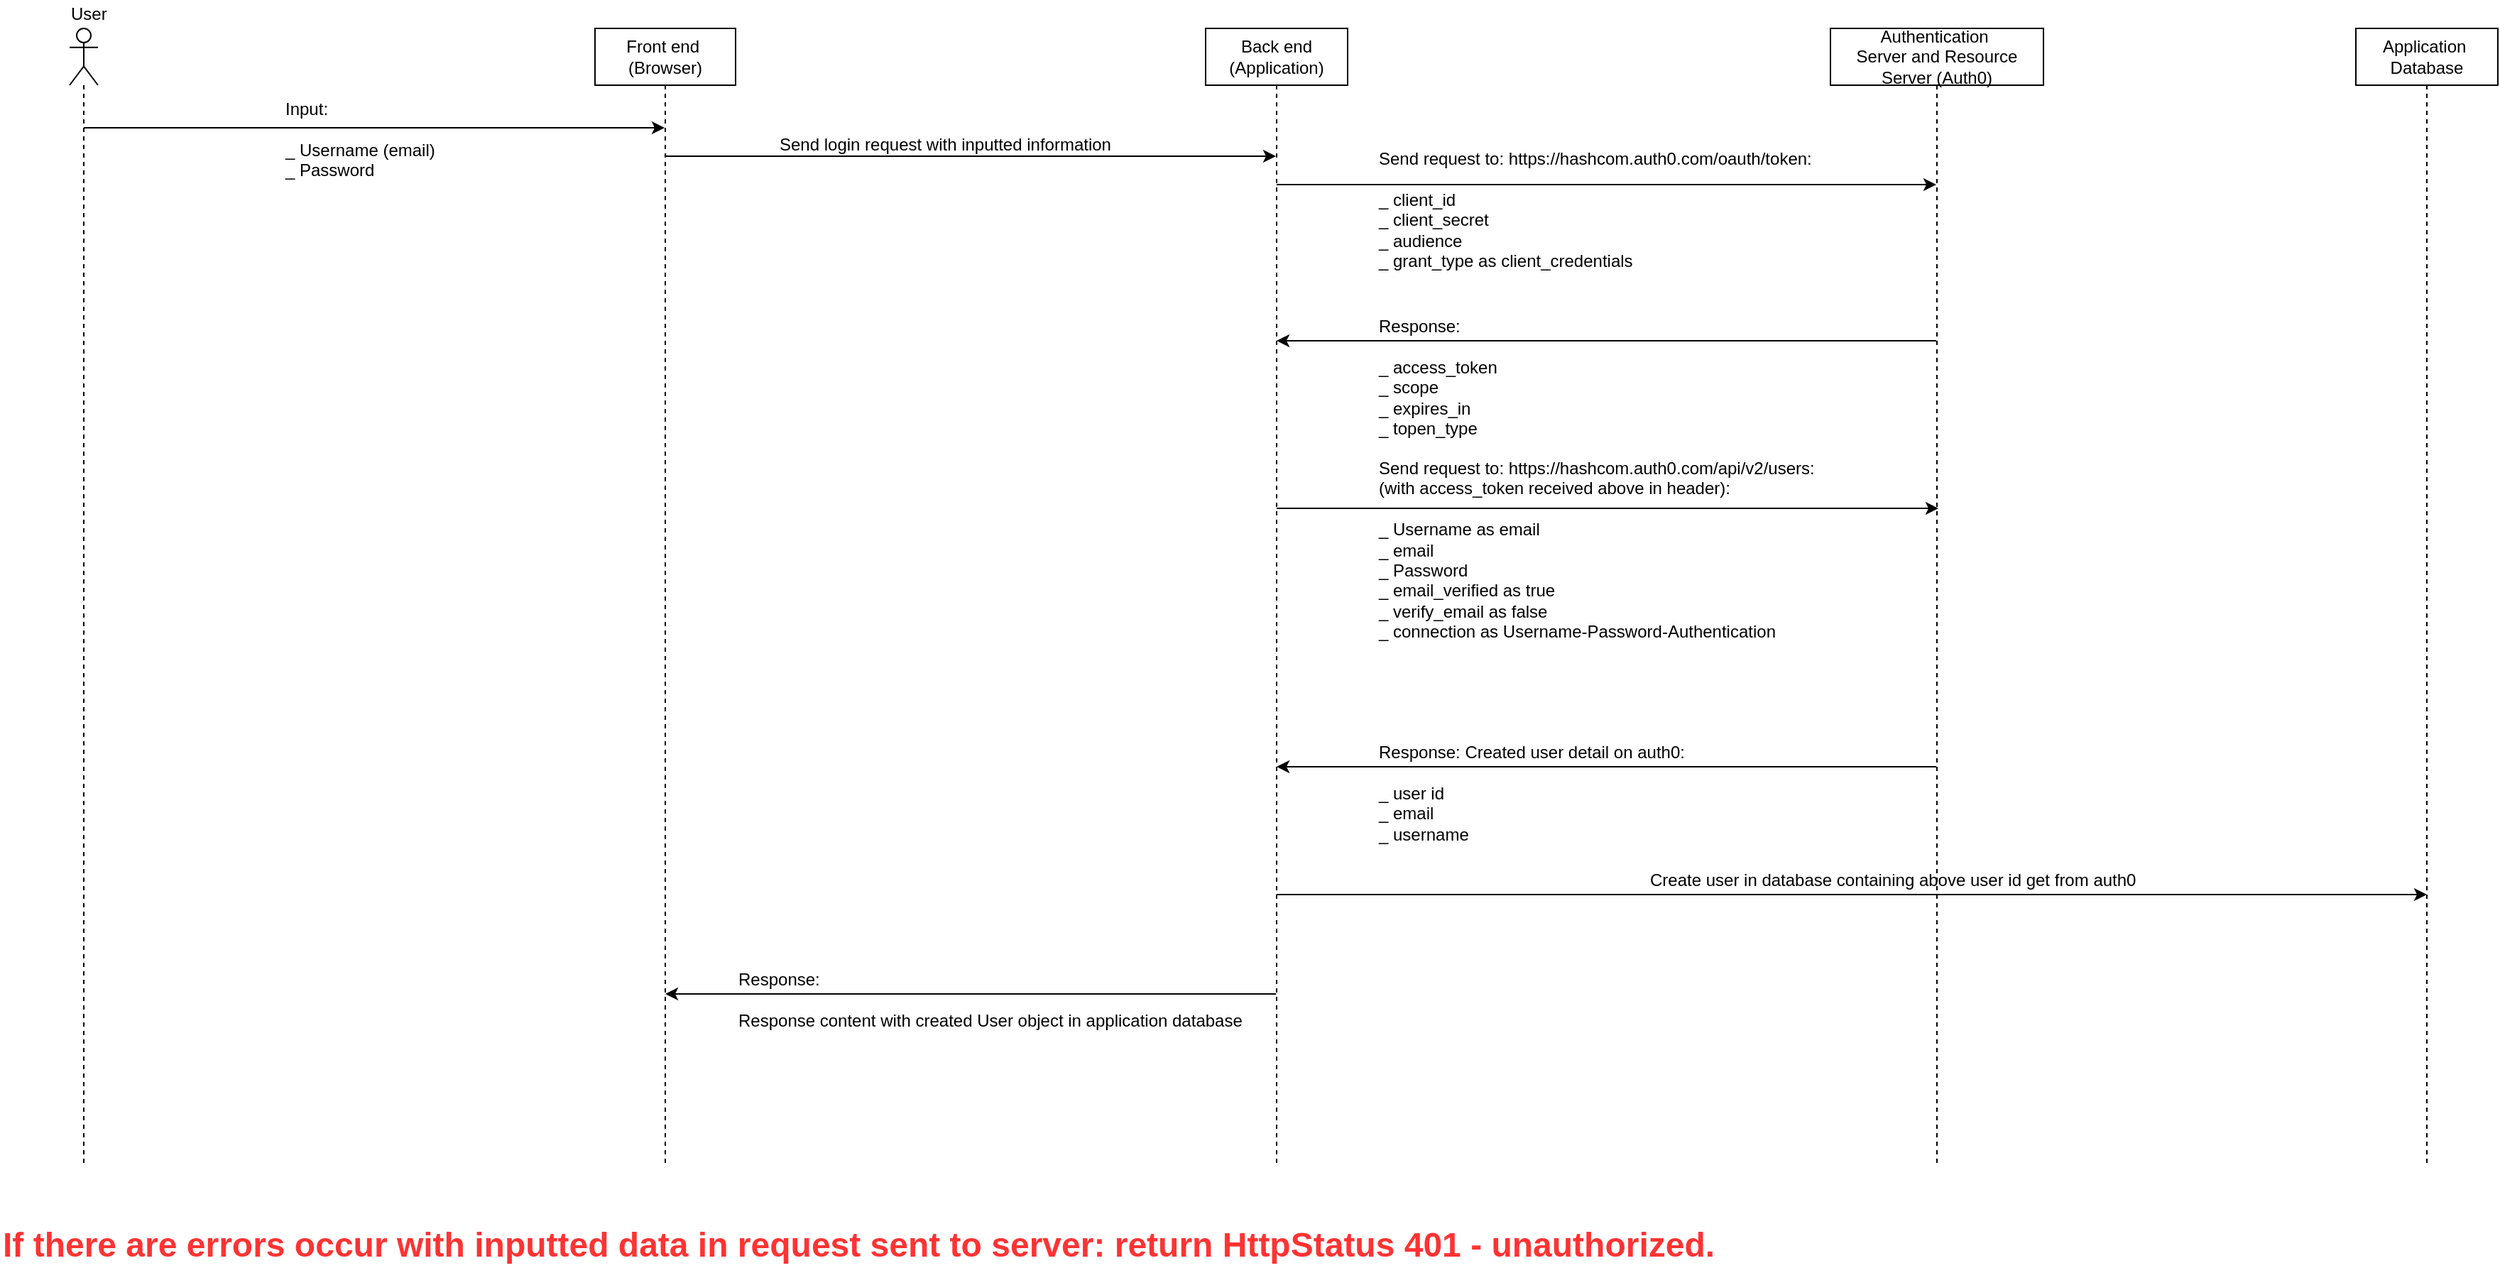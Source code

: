 <mxfile version="10.7.1" type="github"><diagram id="287GGj-5Zq5sdBahEJxZ" name="Page-1"><mxGraphModel dx="1632" dy="836" grid="1" gridSize="10" guides="1" tooltips="1" connect="1" arrows="1" fold="1" page="1" pageScale="1" pageWidth="2339" pageHeight="3300" math="0" shadow="0"><root><mxCell id="0"/><mxCell id="1" parent="0"/><mxCell id="H1yWuFrtb_OJ5MHzsd75-1" style="edgeStyle=orthogonalEdgeStyle;rounded=0;orthogonalLoop=1;jettySize=auto;html=1;" edge="1" parent="1" source="H1yWuFrtb_OJ5MHzsd75-2" target="H1yWuFrtb_OJ5MHzsd75-10"><mxGeometry relative="1" as="geometry"><Array as="points"><mxPoint x="790" y="130"/><mxPoint x="790" y="130"/></Array></mxGeometry></mxCell><mxCell id="H1yWuFrtb_OJ5MHzsd75-2" value="Front end&amp;nbsp;&lt;br&gt;(Browser)&lt;br&gt;" style="shape=umlLifeline;perimeter=lifelinePerimeter;whiteSpace=wrap;html=1;container=1;collapsible=0;recursiveResize=0;outlineConnect=0;" vertex="1" parent="1"><mxGeometry x="520" y="40" width="99" height="800" as="geometry"/></mxCell><mxCell id="H1yWuFrtb_OJ5MHzsd75-3" style="edgeStyle=orthogonalEdgeStyle;rounded=0;orthogonalLoop=1;jettySize=auto;html=1;" edge="1" parent="1" source="H1yWuFrtb_OJ5MHzsd75-5" target="H1yWuFrtb_OJ5MHzsd75-10"><mxGeometry relative="1" as="geometry"><Array as="points"><mxPoint x="1220" y="260"/><mxPoint x="1220" y="260"/></Array></mxGeometry></mxCell><mxCell id="H1yWuFrtb_OJ5MHzsd75-4" style="edgeStyle=orthogonalEdgeStyle;rounded=0;orthogonalLoop=1;jettySize=auto;html=1;" edge="1" parent="1" source="H1yWuFrtb_OJ5MHzsd75-5" target="H1yWuFrtb_OJ5MHzsd75-10"><mxGeometry relative="1" as="geometry"><Array as="points"><mxPoint x="1310" y="560"/><mxPoint x="1310" y="560"/></Array></mxGeometry></mxCell><mxCell id="H1yWuFrtb_OJ5MHzsd75-5" value="Authentication&amp;nbsp;&lt;br&gt;Server and Resource Server (Auth0)&lt;br&gt;" style="shape=umlLifeline;perimeter=lifelinePerimeter;whiteSpace=wrap;html=1;container=1;collapsible=0;recursiveResize=0;outlineConnect=0;" vertex="1" parent="1"><mxGeometry x="1390" y="40" width="150" height="800" as="geometry"/></mxCell><mxCell id="H1yWuFrtb_OJ5MHzsd75-6" style="edgeStyle=orthogonalEdgeStyle;rounded=0;orthogonalLoop=1;jettySize=auto;html=1;" edge="1" parent="1" source="H1yWuFrtb_OJ5MHzsd75-14" target="H1yWuFrtb_OJ5MHzsd75-2"><mxGeometry relative="1" as="geometry"><mxPoint x="169.324" y="110.118" as="sourcePoint"/><Array as="points"><mxPoint x="440" y="110"/><mxPoint x="440" y="110"/></Array></mxGeometry></mxCell><mxCell id="H1yWuFrtb_OJ5MHzsd75-7" style="edgeStyle=orthogonalEdgeStyle;rounded=0;orthogonalLoop=1;jettySize=auto;html=1;" edge="1" parent="1" source="H1yWuFrtb_OJ5MHzsd75-10" target="H1yWuFrtb_OJ5MHzsd75-5"><mxGeometry relative="1" as="geometry"><Array as="points"><mxPoint x="1230" y="150"/><mxPoint x="1230" y="150"/></Array></mxGeometry></mxCell><mxCell id="H1yWuFrtb_OJ5MHzsd75-8" style="edgeStyle=orthogonalEdgeStyle;rounded=0;orthogonalLoop=1;jettySize=auto;html=1;" edge="1" parent="1" source="H1yWuFrtb_OJ5MHzsd75-10" target="H1yWuFrtb_OJ5MHzsd75-2"><mxGeometry relative="1" as="geometry"><Array as="points"><mxPoint x="920" y="720"/><mxPoint x="920" y="720"/></Array></mxGeometry></mxCell><mxCell id="H1yWuFrtb_OJ5MHzsd75-9" style="edgeStyle=orthogonalEdgeStyle;rounded=0;orthogonalLoop=1;jettySize=auto;html=1;" edge="1" parent="1"><mxGeometry relative="1" as="geometry"><mxPoint x="1810" y="650" as="targetPoint"/><Array as="points"><mxPoint x="1670.5" y="650"/><mxPoint x="1670.5" y="650"/></Array><mxPoint x="1000" y="650" as="sourcePoint"/></mxGeometry></mxCell><mxCell id="H1yWuFrtb_OJ5MHzsd75-10" value="Back end&lt;br&gt;(Application)&lt;br&gt;" style="shape=umlLifeline;perimeter=lifelinePerimeter;whiteSpace=wrap;html=1;container=1;collapsible=0;recursiveResize=0;outlineConnect=0;" vertex="1" parent="1"><mxGeometry x="950" y="40" width="100" height="800" as="geometry"/></mxCell><mxCell id="H1yWuFrtb_OJ5MHzsd75-11" value="Input:&amp;nbsp;&lt;br&gt;&lt;br&gt;_ Username (email)&lt;br&gt;_ Password&lt;br&gt;&lt;br&gt;" style="text;html=1;resizable=0;points=[];autosize=1;align=left;verticalAlign=top;spacingTop=-4;" vertex="1" parent="1"><mxGeometry x="300" y="87" width="120" height="70" as="geometry"/></mxCell><mxCell id="H1yWuFrtb_OJ5MHzsd75-12" value="Send login request with inputted information&lt;br&gt;" style="text;html=1;resizable=0;points=[];autosize=1;align=left;verticalAlign=top;spacingTop=-4;" vertex="1" parent="1"><mxGeometry x="648" y="112" width="250" height="20" as="geometry"/></mxCell><mxCell id="H1yWuFrtb_OJ5MHzsd75-13" value="Response: Created user detail on auth0:&lt;br&gt;&lt;br&gt;_ user id&lt;br&gt;_ email&lt;br&gt;_ username&lt;br&gt;&lt;br&gt;" style="text;html=1;resizable=0;points=[];autosize=1;align=left;verticalAlign=top;spacingTop=-4;" vertex="1" parent="1"><mxGeometry x="1070" y="540" width="230" height="90" as="geometry"/></mxCell><mxCell id="H1yWuFrtb_OJ5MHzsd75-14" value="" style="shape=umlLifeline;participant=umlActor;perimeter=lifelinePerimeter;whiteSpace=wrap;html=1;container=1;collapsible=0;recursiveResize=0;verticalAlign=top;spacingTop=36;labelBackgroundColor=#ffffff;outlineConnect=0;" vertex="1" parent="1"><mxGeometry x="150" y="40" width="20" height="800" as="geometry"/></mxCell><mxCell id="H1yWuFrtb_OJ5MHzsd75-15" value="User&amp;nbsp;&lt;br&gt;" style="text;html=1;resizable=0;points=[];autosize=1;align=left;verticalAlign=top;spacingTop=-4;" vertex="1" parent="1"><mxGeometry x="149" y="20" width="40" height="20" as="geometry"/></mxCell><mxCell id="H1yWuFrtb_OJ5MHzsd75-16" value="Send request to:&amp;nbsp;&lt;span&gt;https://hashcom.auth0.com/oauth/token:&lt;br&gt;&lt;br&gt;_&amp;nbsp;&lt;/span&gt;&lt;span&gt;client_id&lt;/span&gt;&lt;span&gt;&lt;br&gt;&lt;/span&gt;&lt;span&gt;_ client_secret&lt;br&gt;_ audience&lt;br&gt;_ grant_type as&amp;nbsp;&lt;/span&gt;&lt;span&gt;client_credentials&lt;/span&gt;&lt;br&gt;" style="text;html=1;resizable=0;points=[];autosize=1;align=left;verticalAlign=top;spacingTop=-4;" vertex="1" parent="1"><mxGeometry x="1070" y="122" width="320" height="90" as="geometry"/></mxCell><mxCell id="H1yWuFrtb_OJ5MHzsd75-17" value="Response:&lt;br&gt;&lt;br&gt;_ access_token&lt;br&gt;_ scope&lt;br&gt;_ expires_in&lt;br&gt;_ topen_type&lt;br&gt;" style="text;html=1;resizable=0;points=[];autosize=1;align=left;verticalAlign=top;spacingTop=-4;" vertex="1" parent="1"><mxGeometry x="1070" y="240" width="100" height="90" as="geometry"/></mxCell><mxCell id="H1yWuFrtb_OJ5MHzsd75-18" style="edgeStyle=orthogonalEdgeStyle;rounded=0;orthogonalLoop=1;jettySize=auto;html=1;" edge="1" parent="1"><mxGeometry relative="1" as="geometry"><mxPoint x="1000" y="378" as="sourcePoint"/><mxPoint x="1466" y="378" as="targetPoint"/><Array as="points"><mxPoint x="1231" y="378"/><mxPoint x="1231" y="378"/></Array></mxGeometry></mxCell><mxCell id="H1yWuFrtb_OJ5MHzsd75-19" value="Send request to:&amp;nbsp;&lt;span&gt;https://hashcom.auth0.com/api/v2/users&lt;/span&gt;&lt;span&gt;:&amp;nbsp;&lt;/span&gt;&lt;br&gt;&lt;span&gt;(with access_token received above in header):&lt;br&gt;&lt;/span&gt;&lt;br&gt;_ Username as email&lt;br&gt;_ email&lt;br&gt;_ Password&lt;br&gt;_&amp;nbsp;email_verified as true&lt;br&gt;_ verify_email as false&lt;br&gt;_ connection as&amp;nbsp;&lt;span&gt;Username-Password-Authentication&lt;br&gt;&lt;/span&gt;&lt;br&gt;" style="text;html=1;resizable=0;points=[];autosize=1;align=left;verticalAlign=top;spacingTop=-4;" vertex="1" parent="1"><mxGeometry x="1070" y="340" width="330" height="140" as="geometry"/></mxCell><mxCell id="H1yWuFrtb_OJ5MHzsd75-20" value="Application&amp;nbsp;&lt;br&gt;Database&lt;br&gt;" style="shape=umlLifeline;perimeter=lifelinePerimeter;whiteSpace=wrap;html=1;container=1;collapsible=0;recursiveResize=0;outlineConnect=0;" vertex="1" parent="1"><mxGeometry x="1760" y="40" width="100" height="800" as="geometry"/></mxCell><mxCell id="H1yWuFrtb_OJ5MHzsd75-21" value="Create user in database containing above user id get from auth0&lt;br&gt;" style="text;html=1;resizable=0;points=[];autosize=1;align=left;verticalAlign=top;spacingTop=-4;" vertex="1" parent="1"><mxGeometry x="1260.5" y="630" width="360" height="20" as="geometry"/></mxCell><mxCell id="H1yWuFrtb_OJ5MHzsd75-22" value="Response:&lt;br&gt;&lt;br&gt;Response content with created User object in application database&lt;br&gt;" style="text;html=1;resizable=0;points=[];autosize=1;align=left;verticalAlign=top;spacingTop=-4;" vertex="1" parent="1"><mxGeometry x="619" y="700" width="370" height="40" as="geometry"/></mxCell><mxCell id="H1yWuFrtb_OJ5MHzsd75-23" value="&lt;font style=&quot;font-size: 24px&quot; color=&quot;#ff3333&quot;&gt;If there are errors occur with inputted data in request sent to server: return HttpStatus 401 - unauthorized.&lt;/font&gt;&lt;br&gt;" style="text;html=1;resizable=0;points=[];autosize=1;align=left;verticalAlign=top;spacingTop=-4;fontStyle=1" vertex="1" parent="1"><mxGeometry x="101" y="880" width="1130" height="20" as="geometry"/></mxCell></root></mxGraphModel></diagram></mxfile>